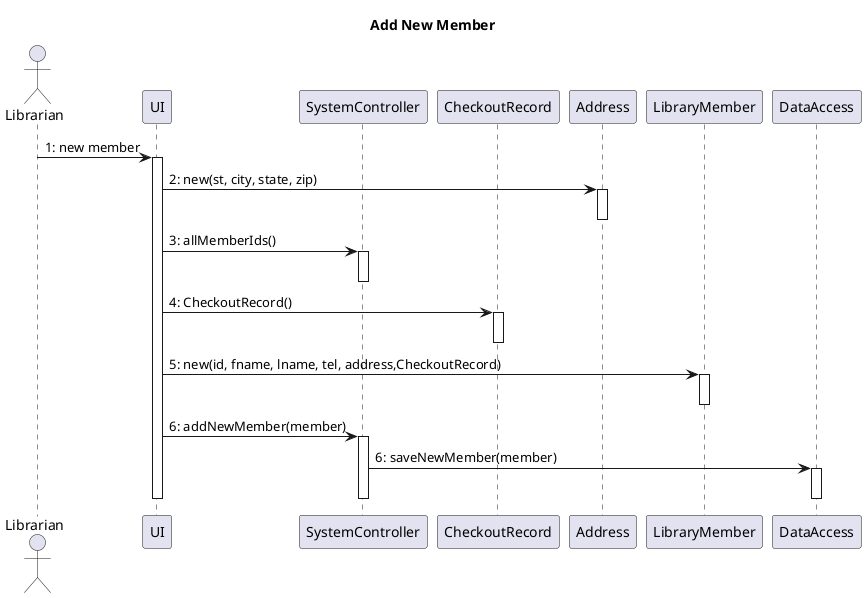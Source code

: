@startuml "AddNewMemberSequenceDiagram"

title Add New Member

actor Librarian

participant UI
participant SystemController
participant CheckoutRecord
participant Address
participant LibraryMember
participant DataAccess

Librarian -> UI : 1: new member
activate UI
    ' UI -> UI : 2: handle
    ' UI -> SystemController : 3: addMember
    ' activate UI

    UI -> Address : 2: new(st, city, state, zip)
    activate Address
    deactivate Address

    UI -> SystemController : 3: allMemberIds()
    activate SystemController
    deactivate SystemController
   
    '     SystemController -> UI : 5: getAddressData
    '     activate UI
    '     deactivate UI
    ' deactivate SystemController

    UI -> CheckoutRecord : 4: CheckoutRecord()
    activate CheckoutRecord
    deactivate CheckoutRecord

    UI -> LibraryMember : 5: new(id, fname, lname, tel, address,CheckoutRecord)
    activate LibraryMember
    deactivate LibraryMember

    UI -> SystemController : 6: addNewMember(member)
        activate SystemController
            SystemController -> DataAccess: 6: saveNewMember(member)
            activate DataAccess
            deactivate DataAccess
        deactivate SystemController

    ' UI -> DataAccess : 7: saveLibraryMember(name, member)
    '     activate DataAccess
    '     deactivate DataAccess
deactivate UI

@enduml
